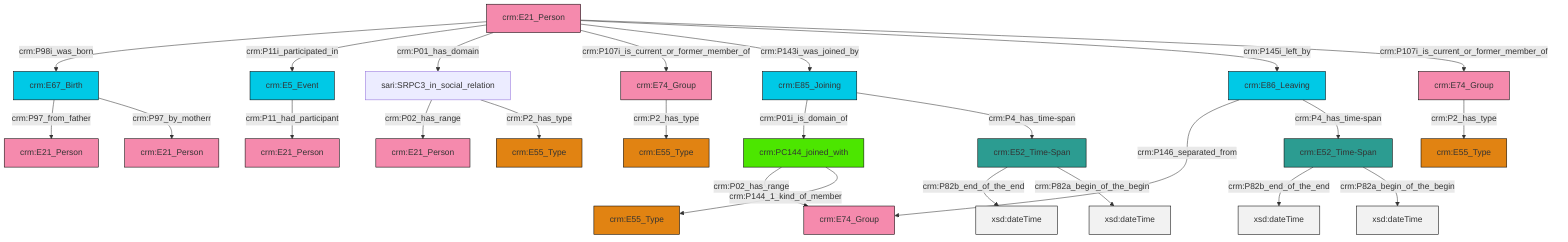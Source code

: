 graph TD
classDef Literal fill:#f2f2f2,stroke:#000000;
classDef CRM_Entity fill:#FFFFFF,stroke:#000000;
classDef Temporal_Entity fill:#00C9E6, stroke:#000000;
classDef Type fill:#E18312, stroke:#000000;
classDef Time-Span fill:#2C9C91, stroke:#000000;
classDef Appellation fill:#FFEB7F, stroke:#000000;
classDef Place fill:#008836, stroke:#000000;
classDef Persistent_Item fill:#B266B2, stroke:#000000;
classDef Conceptual_Object fill:#FFD700, stroke:#000000;
classDef Physical_Thing fill:#D2B48C, stroke:#000000;
classDef Actor fill:#f58aad, stroke:#000000;
classDef PC_Classes fill:#4ce600, stroke:#000000;
classDef Multi fill:#cccccc,stroke:#000000;

2["crm:E21_Person"]:::Actor -->|crm:P98i_was_born| 3["crm:E67_Birth"]:::Temporal_Entity
4["crm:PC144_joined_with"]:::PC_Classes -->|crm:P02_has_range| 5["crm:E74_Group"]:::Actor
6["sari:SRPC3_in_social_relation"]:::Default -->|crm:P02_has_range| 7["crm:E21_Person"]:::Actor
10["crm:E5_Event"]:::Temporal_Entity -->|crm:P11_had_participant| 11["crm:E21_Person"]:::Actor
2["crm:E21_Person"]:::Actor -->|crm:P11i_participated_in| 10["crm:E5_Event"]:::Temporal_Entity
15["crm:E85_Joining"]:::Temporal_Entity -->|crm:P01i_is_domain_of| 4["crm:PC144_joined_with"]:::PC_Classes
8["crm:E86_Leaving"]:::Temporal_Entity -->|crm:P146_separated_from| 5["crm:E74_Group"]:::Actor
2["crm:E21_Person"]:::Actor -->|crm:P01_has_domain| 6["sari:SRPC3_in_social_relation"]:::Default
16["crm:E74_Group"]:::Actor -->|crm:P2_has_type| 17["crm:E55_Type"]:::Type
13["crm:E52_Time-Span"]:::Time-Span -->|crm:P82b_end_of_the_end| 18[xsd:dateTime]:::Literal
3["crm:E67_Birth"]:::Temporal_Entity -->|crm:P97_from_father| 21["crm:E21_Person"]:::Actor
22["crm:E52_Time-Span"]:::Time-Span -->|crm:P82b_end_of_the_end| 23[xsd:dateTime]:::Literal
15["crm:E85_Joining"]:::Temporal_Entity -->|crm:P4_has_time-span| 22["crm:E52_Time-Span"]:::Time-Span
4["crm:PC144_joined_with"]:::PC_Classes -->|crm:P144_1_kind_of_member| 28["crm:E55_Type"]:::Type
3["crm:E67_Birth"]:::Temporal_Entity -->|crm:P97_by_motherr| 0["crm:E21_Person"]:::Actor
2["crm:E21_Person"]:::Actor -->|crm:P107i_is_current_or_former_member_of| 26["crm:E74_Group"]:::Actor
2["crm:E21_Person"]:::Actor -->|crm:P143i_was_joined_by| 15["crm:E85_Joining"]:::Temporal_Entity
6["sari:SRPC3_in_social_relation"]:::Default -->|crm:P2_has_type| 19["crm:E55_Type"]:::Type
2["crm:E21_Person"]:::Actor -->|crm:P145i_left_by| 8["crm:E86_Leaving"]:::Temporal_Entity
26["crm:E74_Group"]:::Actor -->|crm:P2_has_type| 31["crm:E55_Type"]:::Type
13["crm:E52_Time-Span"]:::Time-Span -->|crm:P82a_begin_of_the_begin| 38[xsd:dateTime]:::Literal
2["crm:E21_Person"]:::Actor -->|crm:P107i_is_current_or_former_member_of| 16["crm:E74_Group"]:::Actor
8["crm:E86_Leaving"]:::Temporal_Entity -->|crm:P4_has_time-span| 13["crm:E52_Time-Span"]:::Time-Span
22["crm:E52_Time-Span"]:::Time-Span -->|crm:P82a_begin_of_the_begin| 43[xsd:dateTime]:::Literal